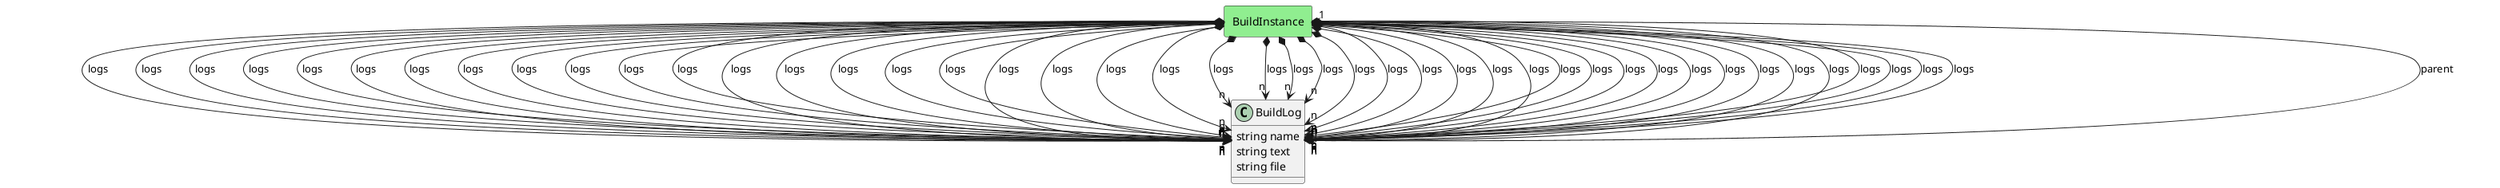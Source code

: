 @startuml

class "BuildLog" as Model {
 string name
 string text
 string file

 
}

rectangle "BuildInstance" as BuildInstance #lightblue {
}

Model o--> "1" BuildInstance : parent




    rectangle "BuildInstance" as BuildInstance #lightgreen {
    }
    
        BuildInstance   *--> "n" Model : "logs"
    
    rectangle "BuildInstance" as BuildInstance #lightgreen {
    }
    
        BuildInstance   *--> "n" Model : "logs"
    
    rectangle "BuildInstance" as BuildInstance #lightgreen {
    }
    
        BuildInstance   *--> "n" Model : "logs"
    
    rectangle "BuildInstance" as BuildInstance #lightgreen {
    }
    
        BuildInstance   *--> "n" Model : "logs"
    
    rectangle "BuildInstance" as BuildInstance #lightgreen {
    }
    
        BuildInstance   *--> "n" Model : "logs"
    
    rectangle "BuildInstance" as BuildInstance #lightgreen {
    }
    
        BuildInstance   *--> "n" Model : "logs"
    
    rectangle "BuildInstance" as BuildInstance #lightgreen {
    }
    
        BuildInstance   *--> "n" Model : "logs"
    
    rectangle "BuildInstance" as BuildInstance #lightgreen {
    }
    
        BuildInstance   *--> "n" Model : "logs"
    
    rectangle "BuildInstance" as BuildInstance #lightgreen {
    }
    
        BuildInstance   *--> "n" Model : "logs"
    
    rectangle "BuildInstance" as BuildInstance #lightgreen {
    }
    
        BuildInstance   *--> "n" Model : "logs"
    
    rectangle "BuildInstance" as BuildInstance #lightgreen {
    }
    
        BuildInstance   *--> "n" Model : "logs"
    
    rectangle "BuildInstance" as BuildInstance #lightgreen {
    }
    
        BuildInstance   *--> "n" Model : "logs"
    
    rectangle "BuildInstance" as BuildInstance #lightgreen {
    }
    
        BuildInstance   *--> "n" Model : "logs"
    
    rectangle "BuildInstance" as BuildInstance #lightgreen {
    }
    
        BuildInstance   *--> "n" Model : "logs"
    
    rectangle "BuildInstance" as BuildInstance #lightgreen {
    }
    
        BuildInstance   *--> "n" Model : "logs"
    
    rectangle "BuildInstance" as BuildInstance #lightgreen {
    }
    
        BuildInstance   *--> "n" Model : "logs"
    
    rectangle "BuildInstance" as BuildInstance #lightgreen {
    }
    
        BuildInstance   *--> "n" Model : "logs"
    
    rectangle "BuildInstance" as BuildInstance #lightgreen {
    }
    
        BuildInstance   *--> "n" Model : "logs"
    
    rectangle "BuildInstance" as BuildInstance #lightgreen {
    }
    
        BuildInstance   *--> "n" Model : "logs"
    
    rectangle "BuildInstance" as BuildInstance #lightgreen {
    }
    
        BuildInstance   *--> "n" Model : "logs"
    
    rectangle "BuildInstance" as BuildInstance #lightgreen {
    }
    
        BuildInstance   *--> "n" Model : "logs"
    
    rectangle "BuildInstance" as BuildInstance #lightgreen {
    }
    
        BuildInstance   *--> "n" Model : "logs"
    
    rectangle "BuildInstance" as BuildInstance #lightgreen {
    }
    
        BuildInstance   *--> "n" Model : "logs"
    
    rectangle "BuildInstance" as BuildInstance #lightgreen {
    }
    
        BuildInstance   *--> "n" Model : "logs"
    
    rectangle "BuildInstance" as BuildInstance #lightgreen {
    }
    
        BuildInstance   *--> "n" Model : "logs"
    
    rectangle "BuildInstance" as BuildInstance #lightgreen {
    }
    
        BuildInstance   *--> "n" Model : "logs"
    
    rectangle "BuildInstance" as BuildInstance #lightgreen {
    }
    
        BuildInstance   *--> "n" Model : "logs"
    
    rectangle "BuildInstance" as BuildInstance #lightgreen {
    }
    
        BuildInstance   *--> "n" Model : "logs"
    
    rectangle "BuildInstance" as BuildInstance #lightgreen {
    }
    
        BuildInstance   *--> "n" Model : "logs"
    
    rectangle "BuildInstance" as BuildInstance #lightgreen {
    }
    
        BuildInstance   *--> "n" Model : "logs"
    
    rectangle "BuildInstance" as BuildInstance #lightgreen {
    }
    
        BuildInstance   *--> "n" Model : "logs"
    
    rectangle "BuildInstance" as BuildInstance #lightgreen {
    }
    
        BuildInstance   *--> "n" Model : "logs"
    
    rectangle "BuildInstance" as BuildInstance #lightgreen {
    }
    
        BuildInstance   *--> "n" Model : "logs"
    
    rectangle "BuildInstance" as BuildInstance #lightgreen {
    }
    
        BuildInstance   *--> "n" Model : "logs"
    
    rectangle "BuildInstance" as BuildInstance #lightgreen {
    }
    
        BuildInstance   *--> "n" Model : "logs"
    
    rectangle "BuildInstance" as BuildInstance #lightgreen {
    }
    
        BuildInstance   *--> "n" Model : "logs"
    
    rectangle "BuildInstance" as BuildInstance #lightgreen {
    }
    
        BuildInstance   *--> "n" Model : "logs"
    
    rectangle "BuildInstance" as BuildInstance #lightgreen {
    }
    
        BuildInstance   *--> "n" Model : "logs"
    
    rectangle "BuildInstance" as BuildInstance #lightgreen {
    }
    
        BuildInstance   *--> "n" Model : "logs"
    
    rectangle "BuildInstance" as BuildInstance #lightgreen {
    }
    
        BuildInstance   *--> "n" Model : "logs"
    
    rectangle "BuildInstance" as BuildInstance #lightgreen {
    }
    
        BuildInstance   *--> "n" Model : "logs"
    
    rectangle "BuildInstance" as BuildInstance #lightgreen {
    }
    
        BuildInstance   *--> "n" Model : "logs"
    
    rectangle "BuildInstance" as BuildInstance #lightgreen {
    }
    
        BuildInstance   *--> "n" Model : "logs"
    
    rectangle "BuildInstance" as BuildInstance #lightgreen {
    }
    
        BuildInstance   *--> "n" Model : "logs"
    

@enduml
